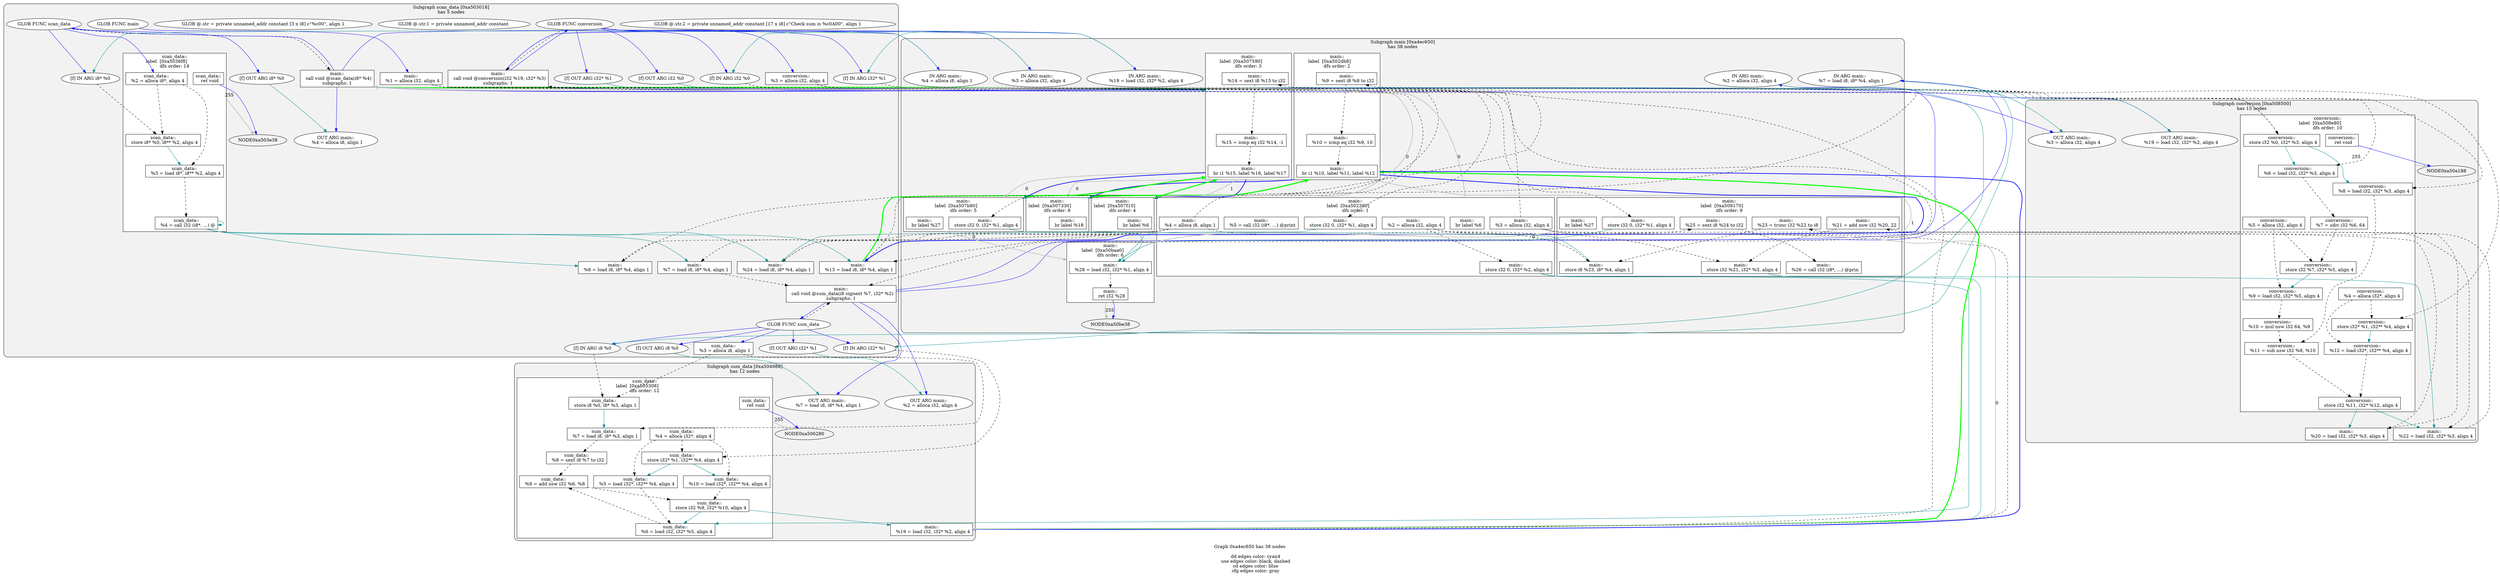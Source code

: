 digraph "DependenceGraph" {
	compound=true label="Graph 0xa4ec650 has 38 nodes\n
	dd edges color: cyan4
	use edges color: black, dashed
	cd edges color: blue
	cfg edges color: gray"

	/* subgraph 0xa503018 nodes */
	subgraph cluster_0xa503018 {
		style="filled, rounded" fillcolor=gray95
		label="Subgraph scan_data [0xa503018]\nhas 5 nodes
"
		NODE0xa503458 [label="[f] IN ARG i8* %0" style=filled fillcolor=white]
		/* -- node 0xa4eb9a0
		 * ------------------------------------------- */
		/* DD edges */
		/* USE edges */
		NODE0xa503458 -> NODE0xa503938 [color="black" rank=max style="dashed"]
		/* CD edges */
		/* ID edges */
		NODE0xa503558 [label="[f] OUT ARG i8* %0" style=filled fillcolor=white]
		/* -- node 0xa4eb9a0
		 * ------------------------------------------- */
		/* DD edges */
		NODE0xa503558 -> NODE0xa5044c0 [color="cyan4" rank=max]
		/* USE edges */
		/* CD edges */
		/* ID edges */
		/* Basic Block scan_data::
label  [0xa5036f8] */
		subgraph cluster_bb_0xa5036f8 {
			style=filled fillcolor=white
			label="scan_data::
label  [0xa5036f8]		\ndfs order: 14"
			NODE0xa503808 [shape=rect label="0xa4e892c"]
			NODE0xa503938 [shape=rect label="0xa4e8608"]
			NODE0xa503a68 [shape=rect label="0xa4ebab4"]
			NODE0xa503b98 [shape=rect label="0xa4e930c"]
			NODE0xa503ce0 [shape=rect label="0xa4eba40"]
		} /* cluster_bb_0xa5036f8 */

	NODE0xa503ce0 -> NODE0xa503e38 [penwidth=2 label="255"  ltail=cluster_bb_0xa5036f8  lhead=cluster_bb_0xa503f38  color="gray"]
		NODE0xa503938 [label="scan_data::
  store i8* %0, i8** %2, align 4" style=filled fillcolor=white]
		/* -- node 0xa4e8608
		 * ------------------------------------------- */
		/* DD edges */
		NODE0xa503938 -> NODE0xa503a68 [color="cyan4" rank=max]
		/* USE edges */
		/* CD edges */
		/* ID edges */
		NODE0xa503808 [label="scan_data::
  %2 = alloca i8*, align 4" style=filled fillcolor=white]
		/* -- node 0xa4e892c
		 * ------------------------------------------- */
		/* DD edges */
		/* USE edges */
		NODE0xa503808 -> NODE0xa503938 [color="black" rank=max style="dashed"]
		NODE0xa503808 -> NODE0xa503a68 [color="black" rank=max style="dashed"]
		/* CD edges */
		/* ID edges */
		NODE0xa503b98 [label="scan_data::
  %4 = call i32 (i8*, ...) @" style=filled fillcolor=white]
		/* -- node 0xa4e930c
		 * ------------------------------------------- */
		/* DD edges */
		NODE0xa503b98 -> NODE0xa503b98 [color="cyan4" rank=max]
		NODE0xa503b98 -> NODE0xa504708 [color="cyan4" rank=max]
		NODE0xa503b98 -> NODE0xa506e50 [color="cyan4" rank=max]
		NODE0xa503b98 -> NODE0xa5076a0 [color="cyan4" rank=max]
		NODE0xa503b98 -> NODE0xa50b478 [color="cyan4" rank=max]
		/* USE edges */
		/* CD edges */
		/* ID edges */
		NODE0xa503ce0 [label="scan_data::
  ret void" style=filled fillcolor=white]
		/* -- node 0xa4eba40
		 * ------------------------------------------- */
		/* DD edges */
		/* USE edges */
		/* CD edges */
		NODE0xa503ce0 -> NODE0xa503e38 [color="blue"]
		/* ID edges */
		NODE0xa503a68 [label="scan_data::
  %3 = load i8*, i8** %2, align 4" style=filled fillcolor=white]
		/* -- node 0xa4ebab4
		 * ------------------------------------------- */
		/* DD edges */
		/* USE edges */
		NODE0xa503a68 -> NODE0xa503b98 [color="black" rank=max style="dashed"]
		/* CD edges */
		/* ID edges */
		NODE0xa502180 [label="GLOB @.str.2 = private unnamed_addr constant [17 x i8] c\"Check sum is %c\0A\00\", align 1" style=filled fillcolor=white]
		/* -- node 0xa4e5abc
		 * ------------------------------------------- */
		/* DD edges */
		/* USE edges */
		/* CD edges */
		/* ID edges */
		NODE0xa5030f0 [label="GLOB FUNC scan_data" style=filled fillcolor=white]
		/* -- node 0xa4e5d94
		 * ------------------------------------------- */
		/* DD edges */
		/* USE edges */
		NODE0xa5030f0 -> NODE0xa502ec8 [color="black" rank=max style="dashed"]
		/* CD edges */
		NODE0xa5030f0 -> NODE0xa503458 [color="blue"]
		NODE0xa5030f0 -> NODE0xa503558 [color="blue"]
		NODE0xa5030f0 -> NODE0xa503808 [color="blue"]
		/* ID edges */
		NODE0xa502080 [label="GLOB @.str.1 = private unnamed_addr constant " style=filled fillcolor=white]
		/* -- node 0xa4e5e7c
		 * ------------------------------------------- */
		/* DD edges */
		/* USE edges */
		/* CD edges */
		/* ID edges */
		NODE0xa501a18 [label="GLOB @.str = private unnamed_addr constant [3 x i8] c\"%c\00\", align 1" style=filled fillcolor=white]
		/* -- node 0xa4e80a4
		 * ------------------------------------------- */
		/* DD edges */
		/* USE edges */
		/* CD edges */
		/* ID edges */
		NODE0xa504a60 [label="GLOB FUNC sum_data" style=filled fillcolor=white]
		/* -- node 0xa4e8684
		 * ------------------------------------------- */
		/* DD edges */
		/* USE edges */
		NODE0xa504a60 -> NODE0xa504838 [color="black" rank=max style="dashed"]
		/* CD edges */
		NODE0xa504a60 -> NODE0xa504dc8 [color="blue"]
		NODE0xa504a60 -> NODE0xa504ec8 [color="blue"]
		NODE0xa504a60 -> NODE0xa505068 [color="blue"]
		NODE0xa504a60 -> NODE0xa505168 [color="blue"]
		NODE0xa504a60 -> NODE0xa505418 [color="blue"]
		/* ID edges */
		NODE0xa5085d8 [label="GLOB FUNC conversion" style=filled fillcolor=white]
		/* -- node 0xa4e86ec
		 * ------------------------------------------- */
		/* DD edges */
		/* USE edges */
		NODE0xa5085d8 -> NODE0xa5083b0 [color="black" rank=max style="dashed"]
		/* CD edges */
		NODE0xa5085d8 -> NODE0xa508940 [color="blue"]
		NODE0xa5085d8 -> NODE0xa508a40 [color="blue"]
		NODE0xa5085d8 -> NODE0xa508be0 [color="blue"]
		NODE0xa5085d8 -> NODE0xa508ce0 [color="blue"]
		NODE0xa5085d8 -> NODE0xa508f90 [color="blue"]
		/* ID edges */
		NODE0xa502280 [label="GLOB FUNC main" style=filled fillcolor=white]
		/* -- node 0xa4e878c
		 * ------------------------------------------- */
		/* DD edges */
		/* USE edges */
		/* CD edges */
		NODE0xa502280 -> NODE0xa502490 [color="blue"]
		/* ID edges */
	}
	/* subgraph 0xa504988 nodes */
	subgraph cluster_0xa504988 {
		style="filled, rounded" fillcolor=gray95
		label="Subgraph sum_data [0xa504988]\nhas 12 nodes
"
		NODE0xa504dc8 [label="[f] IN ARG i8 %0" style=filled fillcolor=white]
		/* -- node 0xa4e9338
		 * ------------------------------------------- */
		/* DD edges */
		/* USE edges */
		NODE0xa504dc8 -> NODE0xa505678 [color="black" rank=max style="dashed"]
		/* CD edges */
		/* ID edges */
		NODE0xa504ec8 [label="[f] OUT ARG i8 %0" style=filled fillcolor=white]
		/* -- node 0xa4e9338
		 * ------------------------------------------- */
		/* DD edges */
		NODE0xa504ec8 -> NODE0xa506908 [color="cyan4" rank=max]
		/* USE edges */
		/* CD edges */
		/* ID edges */
		NODE0xa505068 [label="[f] IN ARG i32* %1" style=filled fillcolor=white]
		/* -- node 0xa4e9350
		 * ------------------------------------------- */
		/* DD edges */
		/* USE edges */
		NODE0xa505068 -> NODE0xa5057a8 [color="black" rank=max style="dashed"]
		/* CD edges */
		/* ID edges */
		NODE0xa505168 [label="[f] OUT ARG i32* %1" style=filled fillcolor=white]
		/* -- node 0xa4e9350
		 * ------------------------------------------- */
		/* DD edges */
		NODE0xa505168 -> NODE0xa506c08 [color="cyan4" rank=max]
		/* USE edges */
		/* CD edges */
		/* ID edges */
		/* Basic Block sum_data::
label  [0xa505308] */
		subgraph cluster_bb_0xa505308 {
			style=filled fillcolor=white
			label="sum_data::
label  [0xa505308]		\ndfs order: 12"
			NODE0xa505418 [shape=rect label="0xa4e93a4"]
			NODE0xa505548 [shape=rect label="0xa4e93dc"]
			NODE0xa505678 [shape=rect label="0xa4e9a18"]
			NODE0xa5057a8 [shape=rect label="0xa4e9a58"]
			NODE0xa5058d8 [shape=rect label="0xa4e9a8c"]
			NODE0xa505a08 [shape=rect label="0xa4e9ac4"]
			NODE0xa505b38 [shape=rect label="0xa4e9afc"]
			NODE0xa505c68 [shape=rect label="0xa4ebaec"]
			NODE0xa505d98 [shape=rect label="0xa4e9b40"]
			NODE0xa505ec8 [shape=rect label="0xa4e9b74"]
			NODE0xa505ff8 [shape=rect label="0xa4e9bb8"]
			NODE0xa506128 [shape=rect label="0xa4e9408"]
		} /* cluster_bb_0xa505308 */

	NODE0xa506128 -> NODE0xa506280 [penwidth=2 label="255"  ltail=cluster_bb_0xa505308  lhead=cluster_bb_0xa506380  color="gray"]
		NODE0xa505418 [label="sum_data::
  %3 = alloca i8, align 1" style=filled fillcolor=white]
		/* -- node 0xa4e93a4
		 * ------------------------------------------- */
		/* DD edges */
		/* USE edges */
		NODE0xa505418 -> NODE0xa505678 [color="black" rank=max style="dashed"]
		NODE0xa505418 -> NODE0xa505b38 [color="black" rank=max style="dashed"]
		/* CD edges */
		/* ID edges */
		NODE0xa505548 [label="sum_data::
  %4 = alloca i32*, align 4" style=filled fillcolor=white]
		/* -- node 0xa4e93dc
		 * ------------------------------------------- */
		/* DD edges */
		/* USE edges */
		NODE0xa505548 -> NODE0xa5057a8 [color="black" rank=max style="dashed"]
		NODE0xa505548 -> NODE0xa5058d8 [color="black" rank=max style="dashed"]
		NODE0xa505548 -> NODE0xa505ec8 [color="black" rank=max style="dashed"]
		/* CD edges */
		/* ID edges */
		NODE0xa506128 [label="sum_data::
  ret void" style=filled fillcolor=white]
		/* -- node 0xa4e9408
		 * ------------------------------------------- */
		/* DD edges */
		/* USE edges */
		/* CD edges */
		NODE0xa506128 -> NODE0xa506280 [color="blue"]
		/* ID edges */
		NODE0xa505678 [label="sum_data::
  store i8 %0, i8* %3, align 1" style=filled fillcolor=white]
		/* -- node 0xa4e9a18
		 * ------------------------------------------- */
		/* DD edges */
		NODE0xa505678 -> NODE0xa505b38 [color="cyan4" rank=max]
		/* USE edges */
		/* CD edges */
		/* ID edges */
		NODE0xa5057a8 [label="sum_data::
  store i32* %1, i32** %4, align 4" style=filled fillcolor=white]
		/* -- node 0xa4e9a58
		 * ------------------------------------------- */
		/* DD edges */
		NODE0xa5057a8 -> NODE0xa5058d8 [color="cyan4" rank=max]
		NODE0xa5057a8 -> NODE0xa505ec8 [color="cyan4" rank=max]
		/* USE edges */
		/* CD edges */
		/* ID edges */
		NODE0xa5058d8 [label="sum_data::
  %5 = load i32*, i32** %4, align 4" style=filled fillcolor=white]
		/* -- node 0xa4e9a8c
		 * ------------------------------------------- */
		/* DD edges */
		/* USE edges */
		NODE0xa5058d8 -> NODE0xa505a08 [color="black" rank=max style="dashed"]
		/* CD edges */
		/* ID edges */
		NODE0xa505a08 [label="sum_data::
  %6 = load i32, i32* %5, align 4" style=filled fillcolor=white]
		/* -- node 0xa4e9ac4
		 * ------------------------------------------- */
		/* DD edges */
		/* USE edges */
		NODE0xa505a08 -> NODE0xa505d98 [color="black" rank=max style="dashed"]
		/* CD edges */
		/* ID edges */
		NODE0xa505b38 [label="sum_data::
  %7 = load i8, i8* %3, align 1" style=filled fillcolor=white]
		/* -- node 0xa4e9afc
		 * ------------------------------------------- */
		/* DD edges */
		/* USE edges */
		NODE0xa505b38 -> NODE0xa505c68 [color="black" rank=max style="dashed"]
		/* CD edges */
		/* ID edges */
		NODE0xa505d98 [label="sum_data::
  %9 = add nsw i32 %6, %8" style=filled fillcolor=white]
		/* -- node 0xa4e9b40
		 * ------------------------------------------- */
		/* DD edges */
		/* USE edges */
		NODE0xa505d98 -> NODE0xa505ff8 [color="black" rank=max style="dashed"]
		/* CD edges */
		/* ID edges */
		NODE0xa505ec8 [label="sum_data::
  %10 = load i32*, i32** %4, align 4" style=filled fillcolor=white]
		/* -- node 0xa4e9b74
		 * ------------------------------------------- */
		/* DD edges */
		/* USE edges */
		NODE0xa505ec8 -> NODE0xa505ff8 [color="black" rank=max style="dashed"]
		/* CD edges */
		/* ID edges */
		NODE0xa505ff8 [label="sum_data::
  store i32 %9, i32* %10, align 4" style=filled fillcolor=white]
		/* -- node 0xa4e9bb8
		 * ------------------------------------------- */
		/* DD edges */
		NODE0xa505ff8 -> NODE0xa505a08 [color="cyan4" rank=max]
		NODE0xa505ff8 -> NODE0xa508280 [color="cyan4" rank=max]
		/* USE edges */
		/* CD edges */
		/* ID edges */
		NODE0xa505c68 [label="sum_data::
  %8 = sext i8 %7 to i32" style=filled fillcolor=white]
		/* -- node 0xa4ebaec
		 * ------------------------------------------- */
		/* DD edges */
		/* USE edges */
		NODE0xa505c68 -> NODE0xa505d98 [color="black" rank=max style="dashed"]
		/* CD edges */
		/* ID edges */
	}
	/* subgraph 0xa508500 nodes */
	subgraph cluster_0xa508500 {
		style="filled, rounded" fillcolor=gray95
		label="Subgraph conversion [0xa508500]\nhas 15 nodes
"
		NODE0xa508940 [label="[f] IN ARG i32 %0" style=filled fillcolor=white]
		/* -- node 0xa4e9be0
		 * ------------------------------------------- */
		/* DD edges */
		/* USE edges */
		NODE0xa508940 -> NODE0xa509320 [color="black" rank=max style="dashed"]
		/* CD edges */
		/* ID edges */
		NODE0xa508a40 [label="[f] OUT ARG i32 %0" style=filled fillcolor=white]
		/* -- node 0xa4e9be0
		 * ------------------------------------------- */
		/* DD edges */
		NODE0xa508a40 -> NODE0xa50a810 [color="cyan4" rank=max]
		/* USE edges */
		/* CD edges */
		/* ID edges */
		NODE0xa508be0 [label="[f] IN ARG i32* %1" style=filled fillcolor=white]
		/* -- node 0xa4e9bf8
		 * ------------------------------------------- */
		/* DD edges */
		/* USE edges */
		NODE0xa508be0 -> NODE0xa509450 [color="black" rank=max style="dashed"]
		/* CD edges */
		/* ID edges */
		NODE0xa508ce0 [label="[f] OUT ARG i32* %1" style=filled fillcolor=white]
		/* -- node 0xa4e9bf8
		 * ------------------------------------------- */
		/* DD edges */
		NODE0xa508ce0 -> NODE0xa50ab10 [color="cyan4" rank=max]
		/* USE edges */
		/* CD edges */
		/* ID edges */
		/* Basic Block conversion::
label  [0xa508e80] */
		subgraph cluster_bb_0xa508e80 {
			style=filled fillcolor=white
			label="conversion::
label  [0xa508e80]		\ndfs order: 10"
			NODE0xa508f90 [shape=rect label="0xa4e9c94"]
			NODE0xa5090c0 [shape=rect label="0xa4e9ccc"]
			NODE0xa5091f0 [shape=rect label="0xa4e9d04"]
			NODE0xa509320 [shape=rect label="0xa4e9d48"]
			NODE0xa509450 [shape=rect label="0xa4e9d88"]
			NODE0xa509580 [shape=rect label="0xa4e9dbc"]
			NODE0xa5096b0 [shape=rect label="0xa4e9e00"]
			NODE0xa5097e0 [shape=rect label="0xa4e9e40"]
			NODE0xa509910 [shape=rect label="0xa4e9e74"]
			NODE0xa509a40 [shape=rect label="0xa4e9eac"]
			NODE0xa509b70 [shape=rect label="0xa4e9ef0"]
			NODE0xa509ca0 [shape=rect label="0xa4e9f30"]
			NODE0xa509dd0 [shape=rect label="0xa4e9f64"]
			NODE0xa509f00 [shape=rect label="0xa4e9fa8"]
			NODE0xa50a030 [shape=rect label="0xa4e9c40"]
		} /* cluster_bb_0xa508e80 */

	NODE0xa50a030 -> NODE0xa50a188 [penwidth=2 label="255"  ltail=cluster_bb_0xa508e80  lhead=cluster_bb_0xa50a288  color="gray"]
		NODE0xa50a030 [label="conversion::
  ret void" style=filled fillcolor=white]
		/* -- node 0xa4e9c40
		 * ------------------------------------------- */
		/* DD edges */
		/* USE edges */
		/* CD edges */
		NODE0xa50a030 -> NODE0xa50a188 [color="blue"]
		/* ID edges */
		NODE0xa508f90 [label="conversion::
  %3 = alloca i32, align 4" style=filled fillcolor=white]
		/* -- node 0xa4e9c94
		 * ------------------------------------------- */
		/* DD edges */
		/* USE edges */
		NODE0xa508f90 -> NODE0xa509320 [color="black" rank=max style="dashed"]
		NODE0xa508f90 -> NODE0xa509580 [color="black" rank=max style="dashed"]
		NODE0xa508f90 -> NODE0xa509910 [color="black" rank=max style="dashed"]
		/* CD edges */
		/* ID edges */
		NODE0xa5090c0 [label="conversion::
  %4 = alloca i32*, align 4" style=filled fillcolor=white]
		/* -- node 0xa4e9ccc
		 * ------------------------------------------- */
		/* DD edges */
		/* USE edges */
		NODE0xa5090c0 -> NODE0xa509450 [color="black" rank=max style="dashed"]
		NODE0xa5090c0 -> NODE0xa509dd0 [color="black" rank=max style="dashed"]
		/* CD edges */
		/* ID edges */
		NODE0xa5091f0 [label="conversion::
  %5 = alloca i32, align 4" style=filled fillcolor=white]
		/* -- node 0xa4e9d04
		 * ------------------------------------------- */
		/* DD edges */
		/* USE edges */
		NODE0xa5091f0 -> NODE0xa5097e0 [color="black" rank=max style="dashed"]
		NODE0xa5091f0 -> NODE0xa509a40 [color="black" rank=max style="dashed"]
		/* CD edges */
		/* ID edges */
		NODE0xa509320 [label="conversion::
  store i32 %0, i32* %3, align 4" style=filled fillcolor=white]
		/* -- node 0xa4e9d48
		 * ------------------------------------------- */
		/* DD edges */
		NODE0xa509320 -> NODE0xa509580 [color="cyan4" rank=max]
		NODE0xa509320 -> NODE0xa509910 [color="cyan4" rank=max]
		/* USE edges */
		/* CD edges */
		/* ID edges */
		NODE0xa509450 [label="conversion::
  store i32* %1, i32** %4, align 4" style=filled fillcolor=white]
		/* -- node 0xa4e9d88
		 * ------------------------------------------- */
		/* DD edges */
		NODE0xa509450 -> NODE0xa509dd0 [color="cyan4" rank=max]
		/* USE edges */
		/* CD edges */
		/* ID edges */
		NODE0xa509580 [label="conversion::
  %6 = load i32, i32* %3, align 4" style=filled fillcolor=white]
		/* -- node 0xa4e9dbc
		 * ------------------------------------------- */
		/* DD edges */
		/* USE edges */
		NODE0xa509580 -> NODE0xa5096b0 [color="black" rank=max style="dashed"]
		/* CD edges */
		/* ID edges */
		NODE0xa5096b0 [label="conversion::
  %7 = sdiv i32 %6, 64" style=filled fillcolor=white]
		/* -- node 0xa4e9e00
		 * ------------------------------------------- */
		/* DD edges */
		/* USE edges */
		NODE0xa5096b0 -> NODE0xa5097e0 [color="black" rank=max style="dashed"]
		/* CD edges */
		/* ID edges */
		NODE0xa5097e0 [label="conversion::
  store i32 %7, i32* %5, align 4" style=filled fillcolor=white]
		/* -- node 0xa4e9e40
		 * ------------------------------------------- */
		/* DD edges */
		NODE0xa5097e0 -> NODE0xa509a40 [color="cyan4" rank=max]
		/* USE edges */
		/* CD edges */
		/* ID edges */
		NODE0xa509910 [label="conversion::
  %8 = load i32, i32* %3, align 4" style=filled fillcolor=white]
		/* -- node 0xa4e9e74
		 * ------------------------------------------- */
		/* DD edges */
		/* USE edges */
		NODE0xa509910 -> NODE0xa509ca0 [color="black" rank=max style="dashed"]
		/* CD edges */
		/* ID edges */
		NODE0xa509a40 [label="conversion::
  %9 = load i32, i32* %5, align 4" style=filled fillcolor=white]
		/* -- node 0xa4e9eac
		 * ------------------------------------------- */
		/* DD edges */
		/* USE edges */
		NODE0xa509a40 -> NODE0xa509b70 [color="black" rank=max style="dashed"]
		/* CD edges */
		/* ID edges */
		NODE0xa509b70 [label="conversion::
  %10 = mul nsw i32 64, %9" style=filled fillcolor=white]
		/* -- node 0xa4e9ef0
		 * ------------------------------------------- */
		/* DD edges */
		/* USE edges */
		NODE0xa509b70 -> NODE0xa509ca0 [color="black" rank=max style="dashed"]
		/* CD edges */
		/* ID edges */
		NODE0xa509ca0 [label="conversion::
  %11 = sub nsw i32 %8, %10" style=filled fillcolor=white]
		/* -- node 0xa4e9f30
		 * ------------------------------------------- */
		/* DD edges */
		/* USE edges */
		NODE0xa509ca0 -> NODE0xa509f00 [color="black" rank=max style="dashed"]
		/* CD edges */
		/* ID edges */
		NODE0xa509dd0 [label="conversion::
  %12 = load i32*, i32** %4, align 4" style=filled fillcolor=white]
		/* -- node 0xa4e9f64
		 * ------------------------------------------- */
		/* DD edges */
		/* USE edges */
		NODE0xa509dd0 -> NODE0xa509f00 [color="black" rank=max style="dashed"]
		/* CD edges */
		/* ID edges */
		NODE0xa509f00 [label="conversion::
  store i32 %11, i32* %12, align 4" style=filled fillcolor=white]
		/* -- node 0xa4e9fa8
		 * ------------------------------------------- */
		/* DD edges */
		NODE0xa509f00 -> NODE0xa50ad58 [color="cyan4" rank=max]
		NODE0xa509f00 -> NODE0xa50b0e8 [color="cyan4" rank=max]
		/* USE edges */
		/* CD edges */
		/* ID edges */
	}
	/* subgraph 0xa4ec650 nodes */
	subgraph cluster_0xa4ec650 {
		style="filled, rounded" fillcolor=gray95
		label="Subgraph main [0xa4ec650]\nhas 38 nodes
"
		/* Basic Block main::
label  [0xa502380] */
		subgraph cluster_bb_0xa502380 {
			style=filled fillcolor=white
			label="main::
label  [0xa502380]		\ndfs order: 1"
			NODE0xa502490 [shape=rect label="0xa4ebe8c"]
			NODE0xa502590 [shape=rect label="0xa4ebec4"]
			NODE0xa5026b0 [shape=rect label="0xa4ebefc"]
			NODE0xa5027d0 [shape=rect label="0xa4ebf34"]
			NODE0xa5028f0 [shape=rect label="0xa4ebf78"]
			NODE0xa502a10 [shape=rect label="0xa4ebfb8"]
			NODE0xa502b30 [shape=rect label="0xa4ebff8"]
			NODE0xa502c68 [shape=rect label="0xa4ec034"]
		} /* cluster_bb_0xa502380 */

		/* Basic Block main::
label  [0xa502db8] */
		subgraph cluster_bb_0xa502db8 {
			style=filled fillcolor=white
			label="main::
label  [0xa502db8]		\ndfs order: 2"
			NODE0xa502ec8 [shape=rect label="0xa4ec070"]
			NODE0xa504708 [shape=rect label="0xa4ec0ac"]
			NODE0xa504838 [shape=rect label="0xa4ec0fc"]
			NODE0xa506e50 [shape=rect label="0xa4ec134"]
			NODE0xa506f80 [shape=rect label="0xa4ec16c"]
			NODE0xa5070b0 [shape=rect label="0xa4ec1a8"]
			NODE0xa5071e0 [shape=rect label="0xa4ec1f4"]
		} /* cluster_bb_0xa502db8 */

		/* Basic Block main::
label  [0xa507330] */
		subgraph cluster_bb_0xa507330 {
			style=filled fillcolor=white
			label="main::
label  [0xa507330]		\ndfs order: 8"
			NODE0xa507440 [shape=rect label="0xa4ec224"]
		} /* cluster_bb_0xa507330 */

		/* Basic Block main::
label  [0xa507590] */
		subgraph cluster_bb_0xa507590 {
			style=filled fillcolor=white
			label="main::
label  [0xa507590]		\ndfs order: 3"
			NODE0xa5076a0 [shape=rect label="0xa4ec254"]
			NODE0xa5077d0 [shape=rect label="0xa4ec28c"]
			NODE0xa507900 [shape=rect label="0xa4ec2c8"]
			NODE0xa507a30 [shape=rect label="0xa4ec314"]
		} /* cluster_bb_0xa507590 */

		/* Basic Block main::
label  [0xa507b80] */
		subgraph cluster_bb_0xa507b80 {
			style=filled fillcolor=white
			label="main::
label  [0xa507b80]		\ndfs order: 5"
			NODE0xa507c90 [shape=rect label="0xa4ec350"]
			NODE0xa507dc0 [shape=rect label="0xa4ec384"]
		} /* cluster_bb_0xa507b80 */

		/* Basic Block main::
label  [0xa507f10] */
		subgraph cluster_bb_0xa507f10 {
			style=filled fillcolor=white
			label="main::
label  [0xa507f10]		\ndfs order: 4"
			NODE0xa508020 [shape=rect label="0xa4ec3b4"]
		} /* cluster_bb_0xa507f10 */

		/* Basic Block main::
label  [0xa508170] */
		subgraph cluster_bb_0xa508170 {
			style=filled fillcolor=white
			label="main::
label  [0xa508170]		\ndfs order: 9"
			NODE0xa508280 [shape=rect label="0xa4ec3e4"]
			NODE0xa5083b0 [shape=rect label="0xa4e928c"]
			NODE0xa50ad58 [shape=rect label="0xa4e88a4"]
			NODE0xa50ae88 [shape=rect label="0xa4e88e8"]
			NODE0xa50afb8 [shape=rect label="0xa4ec730"]
			NODE0xa50b0e8 [shape=rect label="0xa4ec764"]
			NODE0xa50b218 [shape=rect label="0xa4e92c4"]
			NODE0xa50b348 [shape=rect label="0xa4ec7a8"]
			NODE0xa50b478 [shape=rect label="0xa4ec7dc"]
			NODE0xa50b5a8 [shape=rect label="0xa4ec814"]
			NODE0xa50b6d8 [shape=rect label="0xa4ec85c"]
			NODE0xa50b820 [shape=rect label="0xa4ec8a0"]
			NODE0xa50b950 [shape=rect label="0xa4ec8d4"]
		} /* cluster_bb_0xa508170 */

		/* Basic Block main::
label  [0xa50baa0] */
		subgraph cluster_bb_0xa50baa0 {
			style=filled fillcolor=white
			label="main::
label  [0xa50baa0]		\ndfs order: 6"
			NODE0xa50bbb0 [shape=rect label="0xa4ec904"]
			NODE0xa50bce0 [shape=rect label="0xa4ec93c"]
		} /* cluster_bb_0xa50baa0 */

	NODE0xa502c68 -> NODE0xa502ec8 [penwidth=2 label="0"  ltail=cluster_bb_0xa502380  lhead=cluster_bb_0xa502db8  color="gray"]
	NODE0xa5071e0 -> NODE0xa507440 [penwidth=2 label="0"  ltail=cluster_bb_0xa502db8  lhead=cluster_bb_0xa507330  color="gray"]
	NODE0xa5071e0 -> NODE0xa5076a0 [penwidth=2 label="1"  ltail=cluster_bb_0xa502db8  lhead=cluster_bb_0xa507590  color="gray"]
	NODE0xa5071e0 -> NODE0xa507440 [penwidth=2 color=blue  ltail=cluster_bb_0xa502db8  lhead=cluster_bb_0xa507330]
	NODE0xa5071e0 -> NODE0xa5076a0 [penwidth=2 color=blue  ltail=cluster_bb_0xa502db8  lhead=cluster_bb_0xa507590]
	NODE0xa5071e0 -> NODE0xa508280 [penwidth=2 color=blue  ltail=cluster_bb_0xa502db8  lhead=cluster_bb_0xa508170]
	/* post-dominance frontiers */
NODE0xa502ec8 -> NODE0xa507a30 [penwidth=3 color=green  ltail=cluster_bb_0xa502db8  lhead=cluster_bb_0xa507590 constraint=false]
	NODE0xa507440 -> NODE0xa508280 [penwidth=2 label="0"  ltail=cluster_bb_0xa507330  lhead=cluster_bb_0xa508170  color="gray"]
	/* post-dominance frontiers */
NODE0xa507440 -> NODE0xa5071e0 [penwidth=3 color=green  ltail=cluster_bb_0xa507330  lhead=cluster_bb_0xa502db8 constraint=false]
	NODE0xa507a30 -> NODE0xa507c90 [penwidth=2 label="0"  ltail=cluster_bb_0xa507590  lhead=cluster_bb_0xa507b80  color="gray"]
	NODE0xa507a30 -> NODE0xa508020 [penwidth=2 label="1"  ltail=cluster_bb_0xa507590  lhead=cluster_bb_0xa507f10  color="gray"]
	NODE0xa507a30 -> NODE0xa502ec8 [penwidth=2 color=blue  ltail=cluster_bb_0xa507590  lhead=cluster_bb_0xa502db8]
	NODE0xa507a30 -> NODE0xa507c90 [penwidth=2 color=blue  ltail=cluster_bb_0xa507590  lhead=cluster_bb_0xa507b80]
	NODE0xa507a30 -> NODE0xa508020 [penwidth=2 color=blue  ltail=cluster_bb_0xa507590  lhead=cluster_bb_0xa507f10]
	/* post-dominance frontiers */
NODE0xa5076a0 -> NODE0xa5071e0 [penwidth=3 color=green  ltail=cluster_bb_0xa507590  lhead=cluster_bb_0xa502db8 constraint=false]
	NODE0xa507dc0 -> NODE0xa50bbb0 [penwidth=2 label="0"  ltail=cluster_bb_0xa507b80  lhead=cluster_bb_0xa50baa0  color="gray"]
	/* post-dominance frontiers */
NODE0xa507c90 -> NODE0xa507a30 [penwidth=3 color=green  ltail=cluster_bb_0xa507b80  lhead=cluster_bb_0xa507590 constraint=false]
	NODE0xa508020 -> NODE0xa502ec8 [penwidth=2 label="0"  ltail=cluster_bb_0xa507f10  lhead=cluster_bb_0xa502db8  color="gray"]
	/* post-dominance frontiers */
NODE0xa508020 -> NODE0xa507a30 [penwidth=3 color=green  ltail=cluster_bb_0xa507f10  lhead=cluster_bb_0xa507590 constraint=false]
	NODE0xa50b950 -> NODE0xa50bbb0 [penwidth=2 label="0"  ltail=cluster_bb_0xa508170  lhead=cluster_bb_0xa50baa0  color="gray"]
	/* post-dominance frontiers */
NODE0xa508280 -> NODE0xa5071e0 [penwidth=3 color=green  ltail=cluster_bb_0xa508170  lhead=cluster_bb_0xa502db8 constraint=false]
	NODE0xa50bce0 -> NODE0xa50be38 [penwidth=2 label="255"  ltail=cluster_bb_0xa50baa0  lhead=cluster_bb_0xa50bf38  color="gray"]
		NODE0xa50ad58 [label="main::
  %20 = load i32, i32* %3, align 4" style=filled fillcolor=white]
		/* -- node 0xa4e88a4
		 * ------------------------------------------- */
		/* DD edges */
		/* USE edges */
		NODE0xa50ad58 -> NODE0xa50ae88 [color="black" rank=max style="dashed"]
		/* CD edges */
		/* ID edges */
		NODE0xa50ae88 [label="main::
  %21 = add nsw i32 %20, 22" style=filled fillcolor=white]
		/* -- node 0xa4e88e8
		 * ------------------------------------------- */
		/* DD edges */
		/* USE edges */
		NODE0xa50ae88 -> NODE0xa50afb8 [color="black" rank=max style="dashed"]
		/* CD edges */
		/* ID edges */
		NODE0xa5083b0 [label="main::
  call void @conversion(i32 %19, i32* %3)\nsubgraphs: 1" style=filled fillcolor=white]
		NODE0xa50aa10 [label="IN ARG main::
  %3 = alloca i32, align 4" style=filled fillcolor=white]
		/* -- node 0xa4ebefc
		 * ------------------------------------------- */
		/* DD edges */
		NODE0xa50aa10 -> NODE0xa508be0 [color="cyan4" rank=max]
		/* USE edges */
		/* CD edges */
		/* ID edges */
		NODE0xa50ab10 [label="OUT ARG main::
  %3 = alloca i32, align 4" style=filled fillcolor=white]
		/* -- node 0xa4ebefc
		 * ------------------------------------------- */
		/* DD edges */
		/* USE edges */
		/* CD edges */
		/* ID edges */
		NODE0xa50a710 [label="IN ARG main::
  %19 = load i32, i32* %2, align 4" style=filled fillcolor=white]
		/* -- node 0xa4ec3e4
		 * ------------------------------------------- */
		/* DD edges */
		NODE0xa50a710 -> NODE0xa508940 [color="cyan4" rank=max]
		/* USE edges */
		/* CD edges */
		/* ID edges */
		NODE0xa50a810 [label="OUT ARG main::
  %19 = load i32, i32* %2, align 4" style=filled fillcolor=white]
		/* -- node 0xa4ec3e4
		 * ------------------------------------------- */
		/* DD edges */
		/* USE edges */
		/* CD edges */
		/* ID edges */
		/* -- node 0xa4e928c
		 * ------------------------------------------- */
		/* DD edges */
		/* USE edges */
		/* CD edges */
		NODE0xa5083b0 -> NODE0xa5085d8 [color="blue"]
		NODE0xa5083b0 -> NODE0xa50a710 [color="blue"]
		NODE0xa5083b0 -> NODE0xa50a810 [color="blue"]
		NODE0xa5083b0 -> NODE0xa50aa10 [color="blue"]
		NODE0xa5083b0 -> NODE0xa50ab10 [color="blue"]
		/* ID edges */
		NODE0xa50b218 [label="main::
  %23 = trunc i32 %22 to i8" style=filled fillcolor=white]
		/* -- node 0xa4e92c4
		 * ------------------------------------------- */
		/* DD edges */
		/* USE edges */
		NODE0xa50b218 -> NODE0xa50b348 [color="black" rank=max style="dashed"]
		/* CD edges */
		/* ID edges */
		NODE0xa502490 [label="main::
  %1 = alloca i32, align 4" style=filled fillcolor=white]
		/* -- node 0xa4ebe8c
		 * ------------------------------------------- */
		/* DD edges */
		/* USE edges */
		NODE0xa502490 -> NODE0xa5028f0 [color="black" rank=max style="dashed"]
		NODE0xa502490 -> NODE0xa507c90 [color="black" rank=max style="dashed"]
		NODE0xa502490 -> NODE0xa50b820 [color="black" rank=max style="dashed"]
		NODE0xa502490 -> NODE0xa50bbb0 [color="black" rank=max style="dashed"]
		/* CD edges */
		/* ID edges */
		NODE0xa502590 [label="main::
  %2 = alloca i32, align 4" style=filled fillcolor=white]
		/* -- node 0xa4ebec4
		 * ------------------------------------------- */
		/* DD edges */
		/* USE edges */
		NODE0xa502590 -> NODE0xa502a10 [color="black" rank=max style="dashed"]
		NODE0xa502590 -> NODE0xa504838 [color="black" rank=max style="dashed"]
		NODE0xa502590 -> NODE0xa508280 [color="black" rank=max style="dashed"]
		/* CD edges */
		/* ID edges */
		NODE0xa5026b0 [label="main::
  %3 = alloca i32, align 4" style=filled fillcolor=white]
		/* -- node 0xa4ebefc
		 * ------------------------------------------- */
		/* DD edges */
		/* USE edges */
		NODE0xa5026b0 -> NODE0xa5083b0 [color="black" rank=max style="dashed"]
		NODE0xa5026b0 -> NODE0xa50ad58 [color="black" rank=max style="dashed"]
		NODE0xa5026b0 -> NODE0xa50afb8 [color="black" rank=max style="dashed"]
		NODE0xa5026b0 -> NODE0xa50b0e8 [color="black" rank=max style="dashed"]
		/* CD edges */
		/* ID edges */
		NODE0xa5027d0 [label="main::
  %4 = alloca i8, align 1" style=filled fillcolor=white]
		/* -- node 0xa4ebf34
		 * ------------------------------------------- */
		/* DD edges */
		/* USE edges */
		NODE0xa5027d0 -> NODE0xa502ec8 [color="black" rank=max style="dashed"]
		NODE0xa5027d0 -> NODE0xa504708 [color="black" rank=max style="dashed"]
		NODE0xa5027d0 -> NODE0xa506e50 [color="black" rank=max style="dashed"]
		NODE0xa5027d0 -> NODE0xa5076a0 [color="black" rank=max style="dashed"]
		NODE0xa5027d0 -> NODE0xa50b348 [color="black" rank=max style="dashed"]
		NODE0xa5027d0 -> NODE0xa50b478 [color="black" rank=max style="dashed"]
		/* CD edges */
		/* ID edges */
		NODE0xa5028f0 [label="main::
  store i32 0, i32* %1, align 4" style=filled fillcolor=white]
		/* -- node 0xa4ebf78
		 * ------------------------------------------- */
		/* DD edges */
		NODE0xa5028f0 -> NODE0xa50bbb0 [color="cyan4" rank=max]
		/* USE edges */
		/* CD edges */
		/* ID edges */
		NODE0xa502a10 [label="main::
  store i32 0, i32* %2, align 4" style=filled fillcolor=white]
		/* -- node 0xa4ebfb8
		 * ------------------------------------------- */
		/* DD edges */
		NODE0xa502a10 -> NODE0xa505a08 [color="cyan4" rank=max]
		NODE0xa502a10 -> NODE0xa508280 [color="cyan4" rank=max]
		/* USE edges */
		/* CD edges */
		/* ID edges */
		NODE0xa502b30 [label="main::
  %5 = call i32 (i8*, ...) @print" style=filled fillcolor=white]
		/* -- node 0xa4ebff8
		 * ------------------------------------------- */
		/* DD edges */
		/* USE edges */
		/* CD edges */
		/* ID edges */
		NODE0xa502c68 [label="main::
  br label %6" style=filled fillcolor=white]
		/* -- node 0xa4ec034
		 * ------------------------------------------- */
		/* DD edges */
		/* USE edges */
		/* CD edges */
		/* ID edges */
		NODE0xa502ec8 [label="main::
  call void @scan_data(i8* %4)\nsubgraphs: 1" style=filled fillcolor=white]
		NODE0xa5043c0 [label="IN ARG main::
  %4 = alloca i8, align 1" style=filled fillcolor=white]
		/* -- node 0xa4ebf34
		 * ------------------------------------------- */
		/* DD edges */
		NODE0xa5043c0 -> NODE0xa503458 [color="cyan4" rank=max]
		/* USE edges */
		/* CD edges */
		/* ID edges */
		NODE0xa5044c0 [label="OUT ARG main::
  %4 = alloca i8, align 1" style=filled fillcolor=white]
		/* -- node 0xa4ebf34
		 * ------------------------------------------- */
		/* DD edges */
		/* USE edges */
		/* CD edges */
		/* ID edges */
		/* -- node 0xa4ec070
		 * ------------------------------------------- */
		/* DD edges */
		/* USE edges */
		/* CD edges */
		NODE0xa502ec8 -> NODE0xa5030f0 [color="blue"]
		NODE0xa502ec8 -> NODE0xa5043c0 [color="blue"]
		NODE0xa502ec8 -> NODE0xa5044c0 [color="blue"]
		/* ID edges */
		NODE0xa504708 [label="main::
  %7 = load i8, i8* %4, align 1" style=filled fillcolor=white]
		/* -- node 0xa4ec0ac
		 * ------------------------------------------- */
		/* DD edges */
		/* USE edges */
		NODE0xa504708 -> NODE0xa504838 [color="black" rank=max style="dashed"]
		/* CD edges */
		/* ID edges */
		NODE0xa504838 [label="main::
  call void @sum_data(i8 signext %7, i32* %2)\nsubgraphs: 1" style=filled fillcolor=white]
		NODE0xa506b08 [label="IN ARG main::
  %2 = alloca i32, align 4" style=filled fillcolor=white]
		/* -- node 0xa4ebec4
		 * ------------------------------------------- */
		/* DD edges */
		NODE0xa506b08 -> NODE0xa505068 [color="cyan4" rank=max]
		/* USE edges */
		/* CD edges */
		/* ID edges */
		NODE0xa506c08 [label="OUT ARG main::
  %2 = alloca i32, align 4" style=filled fillcolor=white]
		/* -- node 0xa4ebec4
		 * ------------------------------------------- */
		/* DD edges */
		/* USE edges */
		/* CD edges */
		/* ID edges */
		NODE0xa506808 [label="IN ARG main::
  %7 = load i8, i8* %4, align 1" style=filled fillcolor=white]
		/* -- node 0xa4ec0ac
		 * ------------------------------------------- */
		/* DD edges */
		NODE0xa506808 -> NODE0xa504dc8 [color="cyan4" rank=max]
		/* USE edges */
		/* CD edges */
		/* ID edges */
		NODE0xa506908 [label="OUT ARG main::
  %7 = load i8, i8* %4, align 1" style=filled fillcolor=white]
		/* -- node 0xa4ec0ac
		 * ------------------------------------------- */
		/* DD edges */
		/* USE edges */
		/* CD edges */
		/* ID edges */
		/* -- node 0xa4ec0fc
		 * ------------------------------------------- */
		/* DD edges */
		/* USE edges */
		/* CD edges */
		NODE0xa504838 -> NODE0xa504a60 [color="blue"]
		NODE0xa504838 -> NODE0xa506808 [color="blue"]
		NODE0xa504838 -> NODE0xa506908 [color="blue"]
		NODE0xa504838 -> NODE0xa506b08 [color="blue"]
		NODE0xa504838 -> NODE0xa506c08 [color="blue"]
		/* ID edges */
		NODE0xa506e50 [label="main::
  %8 = load i8, i8* %4, align 1" style=filled fillcolor=white]
		/* -- node 0xa4ec134
		 * ------------------------------------------- */
		/* DD edges */
		/* USE edges */
		NODE0xa506e50 -> NODE0xa506f80 [color="black" rank=max style="dashed"]
		/* CD edges */
		/* ID edges */
		NODE0xa506f80 [label="main::
  %9 = sext i8 %8 to i32" style=filled fillcolor=white]
		/* -- node 0xa4ec16c
		 * ------------------------------------------- */
		/* DD edges */
		/* USE edges */
		NODE0xa506f80 -> NODE0xa5070b0 [color="black" rank=max style="dashed"]
		/* CD edges */
		/* ID edges */
		NODE0xa5070b0 [label="main::
  %10 = icmp eq i32 %9, 10" style=filled fillcolor=white]
		/* -- node 0xa4ec1a8
		 * ------------------------------------------- */
		/* DD edges */
		/* USE edges */
		NODE0xa5070b0 -> NODE0xa5071e0 [color="black" rank=max style="dashed"]
		/* CD edges */
		/* ID edges */
		NODE0xa5071e0 [label="main::
  br i1 %10, label %11, label %12" style=filled fillcolor=white]
		/* -- node 0xa4ec1f4
		 * ------------------------------------------- */
		/* DD edges */
		/* USE edges */
		/* CD edges */
		/* ID edges */
		NODE0xa507440 [label="main::
  br label %18" style=filled fillcolor=white]
		/* -- node 0xa4ec224
		 * ------------------------------------------- */
		/* DD edges */
		/* USE edges */
		/* CD edges */
		/* ID edges */
		NODE0xa5076a0 [label="main::
  %13 = load i8, i8* %4, align 1" style=filled fillcolor=white]
		/* -- node 0xa4ec254
		 * ------------------------------------------- */
		/* DD edges */
		/* USE edges */
		NODE0xa5076a0 -> NODE0xa5077d0 [color="black" rank=max style="dashed"]
		/* CD edges */
		/* ID edges */
		NODE0xa5077d0 [label="main::
  %14 = sext i8 %13 to i32" style=filled fillcolor=white]
		/* -- node 0xa4ec28c
		 * ------------------------------------------- */
		/* DD edges */
		/* USE edges */
		NODE0xa5077d0 -> NODE0xa507900 [color="black" rank=max style="dashed"]
		/* CD edges */
		/* ID edges */
		NODE0xa507900 [label="main::
  %15 = icmp eq i32 %14, -1" style=filled fillcolor=white]
		/* -- node 0xa4ec2c8
		 * ------------------------------------------- */
		/* DD edges */
		/* USE edges */
		NODE0xa507900 -> NODE0xa507a30 [color="black" rank=max style="dashed"]
		/* CD edges */
		/* ID edges */
		NODE0xa507a30 [label="main::
  br i1 %15, label %16, label %17" style=filled fillcolor=white]
		/* -- node 0xa4ec314
		 * ------------------------------------------- */
		/* DD edges */
		/* USE edges */
		/* CD edges */
		/* ID edges */
		NODE0xa507c90 [label="main::
  store i32 0, i32* %1, align 4" style=filled fillcolor=white]
		/* -- node 0xa4ec350
		 * ------------------------------------------- */
		/* DD edges */
		NODE0xa507c90 -> NODE0xa50bbb0 [color="cyan4" rank=max]
		/* USE edges */
		/* CD edges */
		/* ID edges */
		NODE0xa507dc0 [label="main::
  br label %27" style=filled fillcolor=white]
		/* -- node 0xa4ec384
		 * ------------------------------------------- */
		/* DD edges */
		/* USE edges */
		/* CD edges */
		/* ID edges */
		NODE0xa508020 [label="main::
  br label %6" style=filled fillcolor=white]
		/* -- node 0xa4ec3b4
		 * ------------------------------------------- */
		/* DD edges */
		/* USE edges */
		/* CD edges */
		/* ID edges */
		NODE0xa508280 [label="main::
  %19 = load i32, i32* %2, align 4" style=filled fillcolor=white]
		/* -- node 0xa4ec3e4
		 * ------------------------------------------- */
		/* DD edges */
		/* USE edges */
		NODE0xa508280 -> NODE0xa5083b0 [color="black" rank=max style="dashed"]
		/* CD edges */
		/* ID edges */
		NODE0xa50afb8 [label="main::
  store i32 %21, i32* %3, align 4" style=filled fillcolor=white]
		/* -- node 0xa4ec730
		 * ------------------------------------------- */
		/* DD edges */
		NODE0xa50afb8 -> NODE0xa50b0e8 [color="cyan4" rank=max]
		/* USE edges */
		/* CD edges */
		/* ID edges */
		NODE0xa50b0e8 [label="main::
  %22 = load i32, i32* %3, align 4" style=filled fillcolor=white]
		/* -- node 0xa4ec764
		 * ------------------------------------------- */
		/* DD edges */
		/* USE edges */
		NODE0xa50b0e8 -> NODE0xa50b218 [color="black" rank=max style="dashed"]
		/* CD edges */
		/* ID edges */
		NODE0xa50b348 [label="main::
  store i8 %23, i8* %4, align 1" style=filled fillcolor=white]
		/* -- node 0xa4ec7a8
		 * ------------------------------------------- */
		/* DD edges */
		NODE0xa50b348 -> NODE0xa50b478 [color="cyan4" rank=max]
		/* USE edges */
		/* CD edges */
		/* ID edges */
		NODE0xa50b478 [label="main::
  %24 = load i8, i8* %4, align 1" style=filled fillcolor=white]
		/* -- node 0xa4ec7dc
		 * ------------------------------------------- */
		/* DD edges */
		/* USE edges */
		NODE0xa50b478 -> NODE0xa50b5a8 [color="black" rank=max style="dashed"]
		/* CD edges */
		/* ID edges */
		NODE0xa50b5a8 [label="main::
  %25 = sext i8 %24 to i32" style=filled fillcolor=white]
		/* -- node 0xa4ec814
		 * ------------------------------------------- */
		/* DD edges */
		/* USE edges */
		NODE0xa50b5a8 -> NODE0xa50b6d8 [color="black" rank=max style="dashed"]
		/* CD edges */
		/* ID edges */
		NODE0xa50b6d8 [label="main::
  %26 = call i32 (i8*, ...) @prin" style=filled fillcolor=white]
		/* -- node 0xa4ec85c
		 * ------------------------------------------- */
		/* DD edges */
		/* USE edges */
		/* CD edges */
		/* ID edges */
		NODE0xa50b820 [label="main::
  store i32 0, i32* %1, align 4" style=filled fillcolor=white]
		/* -- node 0xa4ec8a0
		 * ------------------------------------------- */
		/* DD edges */
		NODE0xa50b820 -> NODE0xa50bbb0 [color="cyan4" rank=max]
		/* USE edges */
		/* CD edges */
		/* ID edges */
		NODE0xa50b950 [label="main::
  br label %27" style=filled fillcolor=white]
		/* -- node 0xa4ec8d4
		 * ------------------------------------------- */
		/* DD edges */
		/* USE edges */
		/* CD edges */
		/* ID edges */
		NODE0xa50bbb0 [label="main::
  %28 = load i32, i32* %1, align 4" style=filled fillcolor=white]
		/* -- node 0xa4ec904
		 * ------------------------------------------- */
		/* DD edges */
		/* USE edges */
		NODE0xa50bbb0 -> NODE0xa50bce0 [color="black" rank=max style="dashed"]
		/* CD edges */
		/* ID edges */
		NODE0xa50bce0 [label="main::
  ret i32 %28" style=filled fillcolor=white]
		/* -- node 0xa4ec93c
		 * ------------------------------------------- */
		/* DD edges */
		/* USE edges */
		/* CD edges */
		NODE0xa50bce0 -> NODE0xa50be38 [color="blue"]
		/* ID edges */
	}
}
